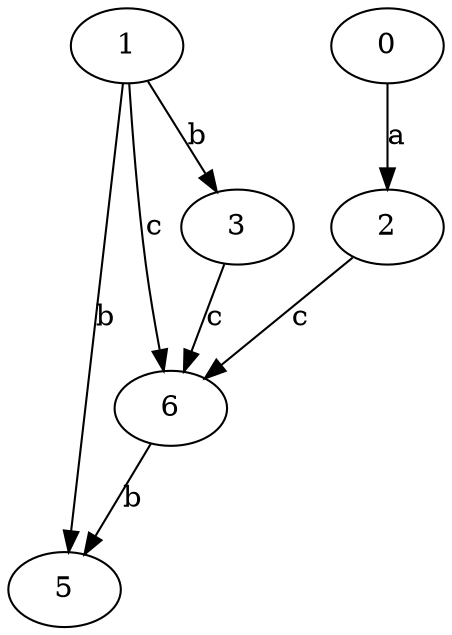 strict digraph  {
0;
1;
2;
3;
5;
6;
0 -> 2  [label=a];
1 -> 3  [label=b];
1 -> 5  [label=b];
1 -> 6  [label=c];
2 -> 6  [label=c];
3 -> 6  [label=c];
6 -> 5  [label=b];
}
